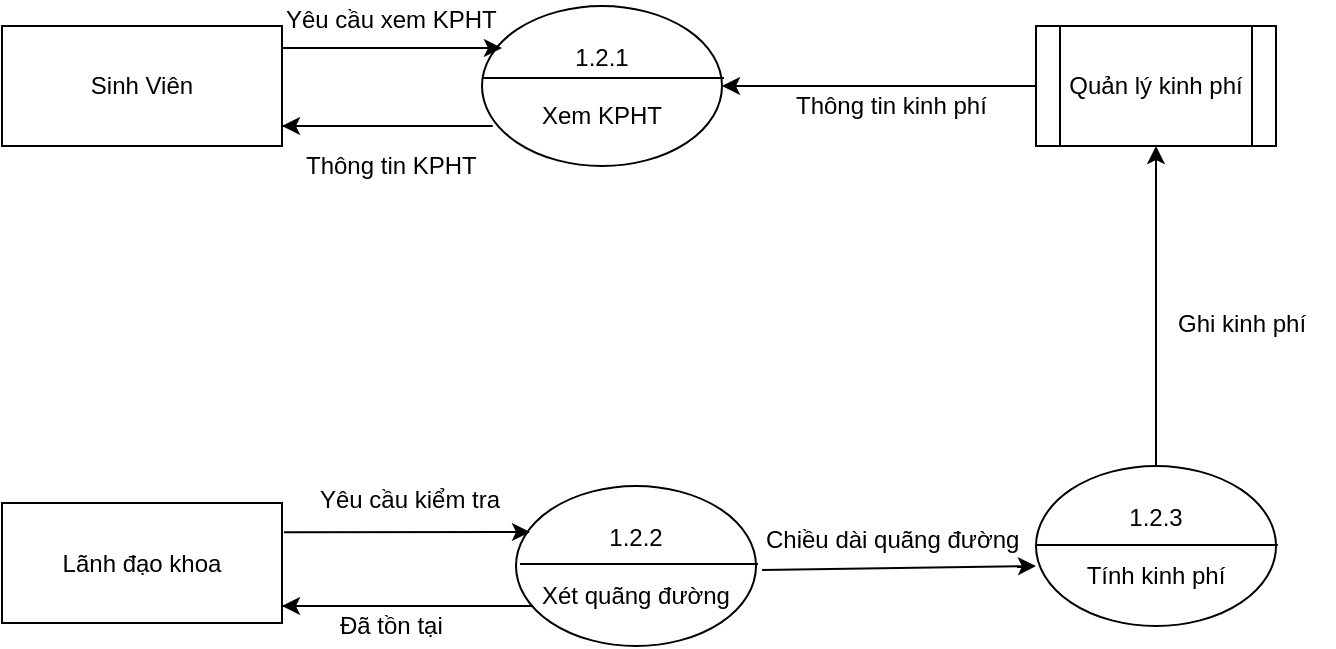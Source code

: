 <mxfile version="12.2.4" type="device" pages="1"><diagram id="6BpFUUFEdj00ny16mewb" name="Page-1"><mxGraphModel dx="848" dy="424" grid="1" gridSize="10" guides="1" tooltips="1" connect="1" arrows="1" fold="1" page="1" pageScale="1" pageWidth="850" pageHeight="1100" math="0" shadow="0"><root><mxCell id="0"/><mxCell id="1" parent="0"/><mxCell id="mFhOe9TfQAiaYc2P8z6f-1" value="Sinh Viên" style="rounded=0;whiteSpace=wrap;html=1;" parent="1" vertex="1"><mxGeometry x="10" y="50" width="140" height="60" as="geometry"/></mxCell><mxCell id="mFhOe9TfQAiaYc2P8z6f-3" value="1.2.2&lt;br&gt;&lt;br&gt;Xét quãng đường" style="ellipse;whiteSpace=wrap;html=1;" parent="1" vertex="1"><mxGeometry x="267" y="280" width="120" height="80" as="geometry"/></mxCell><mxCell id="mFhOe9TfQAiaYc2P8z6f-9" value="1.2.1&lt;br&gt;&lt;br&gt;Xem KPHT" style="ellipse;whiteSpace=wrap;html=1;" parent="1" vertex="1"><mxGeometry x="250" y="40" width="120" height="80" as="geometry"/></mxCell><mxCell id="mFhOe9TfQAiaYc2P8z6f-11" value="" style="endArrow=none;html=1;entryX=1.008;entryY=0.4;entryDx=0;entryDy=0;entryPerimeter=0;" parent="1" edge="1"><mxGeometry width="50" height="50" relative="1" as="geometry"><mxPoint x="250" y="76" as="sourcePoint"/><mxPoint x="370.96" y="76" as="targetPoint"/></mxGeometry></mxCell><mxCell id="mFhOe9TfQAiaYc2P8z6f-13" value="" style="endArrow=classic;html=1;entryX=0.083;entryY=0.263;entryDx=0;entryDy=0;entryPerimeter=0;" parent="1" target="mFhOe9TfQAiaYc2P8z6f-9" edge="1"><mxGeometry width="50" height="50" relative="1" as="geometry"><mxPoint x="150" y="61" as="sourcePoint"/><mxPoint x="253" y="61.04" as="targetPoint"/></mxGeometry></mxCell><mxCell id="mFhOe9TfQAiaYc2P8z6f-14" value="" style="endArrow=classic;html=1;entryX=0.025;entryY=0.25;entryDx=0;entryDy=0;entryPerimeter=0;exitX=0.917;exitY=0.251;exitDx=0;exitDy=0;exitPerimeter=0;" parent="1" edge="1"><mxGeometry width="50" height="50" relative="1" as="geometry"><mxPoint x="151.04" y="303.08" as="sourcePoint"/><mxPoint x="274" y="303" as="targetPoint"/></mxGeometry></mxCell><mxCell id="mFhOe9TfQAiaYc2P8z6f-17" value="" style="endArrow=classic;html=1;" parent="1" edge="1"><mxGeometry width="50" height="50" relative="1" as="geometry"><mxPoint x="150" y="100" as="sourcePoint"/><mxPoint x="150" y="100" as="targetPoint"/><Array as="points"><mxPoint x="260" y="100"/></Array></mxGeometry></mxCell><mxCell id="mFhOe9TfQAiaYc2P8z6f-18" value="" style="endArrow=classic;html=1;" parent="1" edge="1"><mxGeometry width="50" height="50" relative="1" as="geometry"><mxPoint x="150" y="340" as="sourcePoint"/><mxPoint x="150" y="340" as="targetPoint"/><Array as="points"><mxPoint x="280" y="340"/></Array></mxGeometry></mxCell><mxCell id="mFhOe9TfQAiaYc2P8z6f-21" value="Yêu cầu xem KPHT" style="text;html=1;resizable=0;points=[];autosize=1;align=left;verticalAlign=top;spacingTop=-4;" parent="1" vertex="1"><mxGeometry x="150" y="37" width="120" height="20" as="geometry"/></mxCell><mxCell id="mFhOe9TfQAiaYc2P8z6f-22" value="Thông tin KPHT" style="text;html=1;resizable=0;points=[];autosize=1;align=left;verticalAlign=top;spacingTop=-4;" parent="1" vertex="1"><mxGeometry x="160" y="110" width="100" height="20" as="geometry"/></mxCell><mxCell id="mFhOe9TfQAiaYc2P8z6f-23" value="Đã tồn tại" style="text;html=1;resizable=0;points=[];autosize=1;align=left;verticalAlign=top;spacingTop=-4;" parent="1" vertex="1"><mxGeometry x="177" y="340" width="70" height="20" as="geometry"/></mxCell><mxCell id="mFhOe9TfQAiaYc2P8z6f-25" value="Yêu cầu kiểm tra" style="text;html=1;resizable=0;points=[];autosize=1;align=left;verticalAlign=top;spacingTop=-4;" parent="1" vertex="1"><mxGeometry x="167" y="277" width="110" height="20" as="geometry"/></mxCell><mxCell id="mFhOe9TfQAiaYc2P8z6f-30" value="Quản lý kinh phí" style="shape=process;whiteSpace=wrap;html=1;backgroundOutline=1;" parent="1" vertex="1"><mxGeometry x="527" y="50" width="120" height="60" as="geometry"/></mxCell><mxCell id="e5bi0jQoOAHTDZnqlVUG-1" value="" style="endArrow=none;html=1;" parent="1" edge="1"><mxGeometry width="50" height="50" relative="1" as="geometry"><mxPoint x="269" y="319" as="sourcePoint"/><mxPoint x="388" y="319" as="targetPoint"/></mxGeometry></mxCell><mxCell id="e5bi0jQoOAHTDZnqlVUG-4" value="" style="endArrow=classic;html=1;entryX=1;entryY=0.5;entryDx=0;entryDy=0;exitX=0;exitY=0.5;exitDx=0;exitDy=0;" parent="1" source="mFhOe9TfQAiaYc2P8z6f-30" target="mFhOe9TfQAiaYc2P8z6f-9" edge="1"><mxGeometry width="50" height="50" relative="1" as="geometry"><mxPoint x="510" y="80" as="sourcePoint"/><mxPoint x="377" y="154" as="targetPoint"/></mxGeometry></mxCell><mxCell id="e5bi0jQoOAHTDZnqlVUG-5" value="Thông tin kinh phí" style="text;html=1;resizable=0;points=[];autosize=1;align=left;verticalAlign=top;spacingTop=-4;" parent="1" vertex="1"><mxGeometry x="405" y="80" width="110" height="20" as="geometry"/></mxCell><mxCell id="e5bi0jQoOAHTDZnqlVUG-6" value="Lãnh đạo khoa" style="rounded=0;whiteSpace=wrap;html=1;" parent="1" vertex="1"><mxGeometry x="10" y="288.5" width="140" height="60" as="geometry"/></mxCell><mxCell id="e5bi0jQoOAHTDZnqlVUG-17" style="edgeStyle=orthogonalEdgeStyle;rounded=0;orthogonalLoop=1;jettySize=auto;html=1;entryX=0.5;entryY=1;entryDx=0;entryDy=0;" parent="1" source="e5bi0jQoOAHTDZnqlVUG-11" target="mFhOe9TfQAiaYc2P8z6f-30" edge="1"><mxGeometry relative="1" as="geometry"/></mxCell><mxCell id="e5bi0jQoOAHTDZnqlVUG-11" value="1.2.3&lt;br&gt;&lt;br&gt;Tính kinh phí" style="ellipse;whiteSpace=wrap;html=1;" parent="1" vertex="1"><mxGeometry x="527" y="270" width="120" height="80" as="geometry"/></mxCell><mxCell id="e5bi0jQoOAHTDZnqlVUG-12" value="" style="endArrow=classic;html=1;entryX=0;entryY=0.625;entryDx=0;entryDy=0;entryPerimeter=0;" parent="1" target="e5bi0jQoOAHTDZnqlVUG-11" edge="1"><mxGeometry width="50" height="50" relative="1" as="geometry"><mxPoint x="390" y="322" as="sourcePoint"/><mxPoint x="500" y="297" as="targetPoint"/></mxGeometry></mxCell><mxCell id="e5bi0jQoOAHTDZnqlVUG-13" value="Chiều dài quãng đường" style="text;html=1;resizable=0;points=[];autosize=1;align=left;verticalAlign=top;spacingTop=-4;" parent="1" vertex="1"><mxGeometry x="390" y="297" width="140" height="20" as="geometry"/></mxCell><mxCell id="e5bi0jQoOAHTDZnqlVUG-14" value="" style="endArrow=none;html=1;entryX=1.008;entryY=0.4;entryDx=0;entryDy=0;entryPerimeter=0;" parent="1" edge="1"><mxGeometry width="50" height="50" relative="1" as="geometry"><mxPoint x="527" y="309.5" as="sourcePoint"/><mxPoint x="647.96" y="309.5" as="targetPoint"/></mxGeometry></mxCell><mxCell id="e5bi0jQoOAHTDZnqlVUG-18" value="Ghi kinh phí" style="text;html=1;resizable=0;points=[];autosize=1;align=left;verticalAlign=top;spacingTop=-4;" parent="1" vertex="1"><mxGeometry x="596" y="189" width="80" height="20" as="geometry"/></mxCell></root></mxGraphModel></diagram></mxfile>